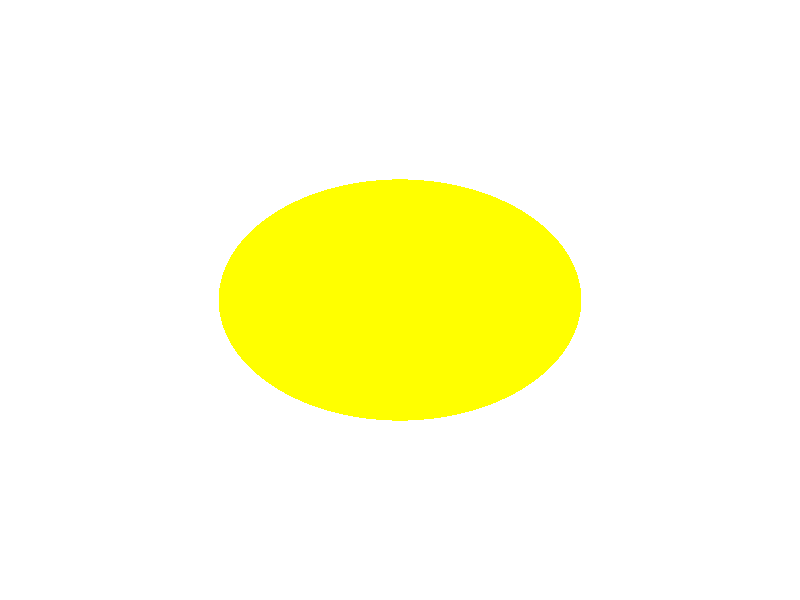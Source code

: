 #include "colors.inc"

#declare CLS=<0,1,5>;

background {
  color White
}

camera {
  location CLS
  look_at  <0,1, 0>
}

light_source {
  CLS
  color White
}

#declare EYE_R = 1;
#declare EYE_TEX = texture {
  pigment {
    color Yellow
  }
}
#declare EYE = sphere {
  <0,EYE_R,0>,
  EYE_R
  scale <1.5, 1, 0.5>
  texture {
    EYE_TEX
  }
}

object {
  EYE
}

